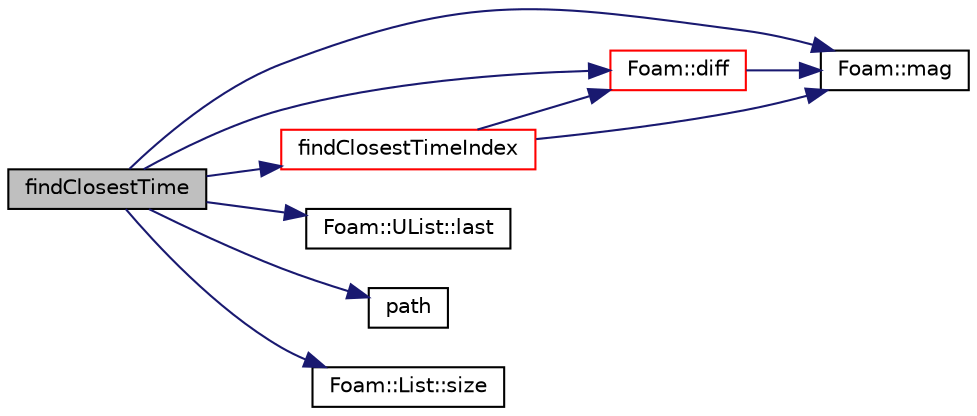 digraph "findClosestTime"
{
  bgcolor="transparent";
  edge [fontname="Helvetica",fontsize="10",labelfontname="Helvetica",labelfontsize="10"];
  node [fontname="Helvetica",fontsize="10",shape=record];
  rankdir="LR";
  Node13323 [label="findClosestTime",height=0.2,width=0.4,color="black", fillcolor="grey75", style="filled", fontcolor="black"];
  Node13323 -> Node13324 [color="midnightblue",fontsize="10",style="solid",fontname="Helvetica"];
  Node13324 [label="Foam::diff",height=0.2,width=0.4,color="red",URL="$a21851.html#a909dfcb43467b8b77f65e4bf9bc755f7",tooltip="Return a quantity of the difference between two triads. "];
  Node13324 -> Node13326 [color="midnightblue",fontsize="10",style="solid",fontname="Helvetica"];
  Node13326 [label="Foam::mag",height=0.2,width=0.4,color="black",URL="$a21851.html#a929da2a3fdcf3dacbbe0487d3a330dae"];
  Node13323 -> Node13394 [color="midnightblue",fontsize="10",style="solid",fontname="Helvetica"];
  Node13394 [label="findClosestTimeIndex",height=0.2,width=0.4,color="red",URL="$a27457.html#af59af812b304471a8f5b75eda1a1317c",tooltip="Search instantList for the time index closest to the given time. "];
  Node13394 -> Node13324 [color="midnightblue",fontsize="10",style="solid",fontname="Helvetica"];
  Node13394 -> Node13326 [color="midnightblue",fontsize="10",style="solid",fontname="Helvetica"];
  Node13323 -> Node13398 [color="midnightblue",fontsize="10",style="solid",fontname="Helvetica"];
  Node13398 [label="Foam::UList::last",height=0.2,width=0.4,color="black",URL="$a26837.html#aef07c02ea1c27bdb5906043b399e0ff0",tooltip="Return the last element of the list. "];
  Node13323 -> Node13326 [color="midnightblue",fontsize="10",style="solid",fontname="Helvetica"];
  Node13323 -> Node13399 [color="midnightblue",fontsize="10",style="solid",fontname="Helvetica"];
  Node13399 [label="path",height=0.2,width=0.4,color="black",URL="$a19796.html#ad8adfaf80503dc99cbb14bf07bf1eb22"];
  Node13323 -> Node13400 [color="midnightblue",fontsize="10",style="solid",fontname="Helvetica"];
  Node13400 [label="Foam::List::size",height=0.2,width=0.4,color="black",URL="$a26833.html#a8a5f6fa29bd4b500caf186f60245b384",tooltip="Override size to be inconsistent with allocated storage. "];
}

